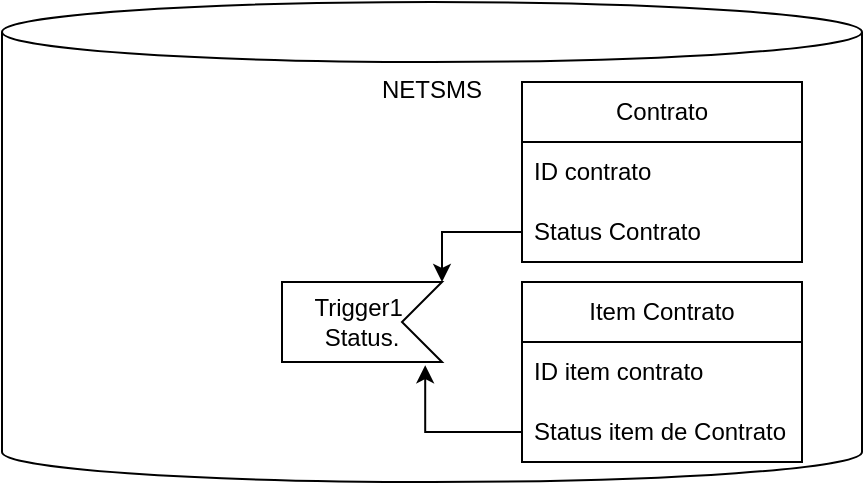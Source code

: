 <mxfile version="24.8.1">
  <diagram name="Página-1" id="986Ps2vfZlasU7t_HNx1">
    <mxGraphModel dx="1050" dy="522" grid="1" gridSize="10" guides="1" tooltips="1" connect="1" arrows="1" fold="1" page="1" pageScale="1" pageWidth="827" pageHeight="1169" math="0" shadow="0">
      <root>
        <mxCell id="0" />
        <mxCell id="1" parent="0" />
        <mxCell id="nsd4AqGxwl4m15xpDFLn-1" value="NETSMS" style="shape=cylinder3;whiteSpace=wrap;html=1;boundedLbl=1;backgroundOutline=1;size=15;verticalAlign=top;" vertex="1" parent="1">
          <mxGeometry x="220" y="230" width="430" height="240" as="geometry" />
        </mxCell>
        <mxCell id="nsd4AqGxwl4m15xpDFLn-2" value="Contrato" style="swimlane;fontStyle=0;childLayout=stackLayout;horizontal=1;startSize=30;horizontalStack=0;resizeParent=1;resizeParentMax=0;resizeLast=0;collapsible=1;marginBottom=0;whiteSpace=wrap;html=1;" vertex="1" parent="1">
          <mxGeometry x="480" y="270" width="140" height="90" as="geometry" />
        </mxCell>
        <mxCell id="nsd4AqGxwl4m15xpDFLn-3" value="ID contrato" style="text;strokeColor=none;fillColor=none;align=left;verticalAlign=middle;spacingLeft=4;spacingRight=4;overflow=hidden;points=[[0,0.5],[1,0.5]];portConstraint=eastwest;rotatable=0;whiteSpace=wrap;html=1;" vertex="1" parent="nsd4AqGxwl4m15xpDFLn-2">
          <mxGeometry y="30" width="140" height="30" as="geometry" />
        </mxCell>
        <mxCell id="nsd4AqGxwl4m15xpDFLn-4" value="Status Contrato" style="text;strokeColor=none;fillColor=none;align=left;verticalAlign=middle;spacingLeft=4;spacingRight=4;overflow=hidden;points=[[0,0.5],[1,0.5]];portConstraint=eastwest;rotatable=0;whiteSpace=wrap;html=1;" vertex="1" parent="nsd4AqGxwl4m15xpDFLn-2">
          <mxGeometry y="60" width="140" height="30" as="geometry" />
        </mxCell>
        <mxCell id="nsd4AqGxwl4m15xpDFLn-6" value="Item Contrato" style="swimlane;fontStyle=0;childLayout=stackLayout;horizontal=1;startSize=30;horizontalStack=0;resizeParent=1;resizeParentMax=0;resizeLast=0;collapsible=1;marginBottom=0;whiteSpace=wrap;html=1;" vertex="1" parent="1">
          <mxGeometry x="480" y="370" width="140" height="90" as="geometry" />
        </mxCell>
        <mxCell id="nsd4AqGxwl4m15xpDFLn-7" value="ID item contrato" style="text;strokeColor=none;fillColor=none;align=left;verticalAlign=middle;spacingLeft=4;spacingRight=4;overflow=hidden;points=[[0,0.5],[1,0.5]];portConstraint=eastwest;rotatable=0;whiteSpace=wrap;html=1;" vertex="1" parent="nsd4AqGxwl4m15xpDFLn-6">
          <mxGeometry y="30" width="140" height="30" as="geometry" />
        </mxCell>
        <mxCell id="nsd4AqGxwl4m15xpDFLn-8" value="Status item de Contrato" style="text;strokeColor=none;fillColor=none;align=left;verticalAlign=middle;spacingLeft=4;spacingRight=4;overflow=hidden;points=[[0,0.5],[1,0.5]];portConstraint=eastwest;rotatable=0;whiteSpace=wrap;html=1;" vertex="1" parent="nsd4AqGxwl4m15xpDFLn-6">
          <mxGeometry y="60" width="140" height="30" as="geometry" />
        </mxCell>
        <mxCell id="nsd4AqGxwl4m15xpDFLn-9" value="Trigger1&amp;nbsp;&lt;div style=&quot;font-size: 12px;&quot;&gt;Status.&lt;/div&gt;" style="html=1;shape=mxgraph.infographic.ribbonSimple;notch1=20;notch2=0;align=center;verticalAlign=middle;fontSize=12;fontStyle=0;flipH=1;fillColor=#FFFFFF;whiteSpace=wrap;" vertex="1" parent="1">
          <mxGeometry x="360" y="370" width="80" height="40" as="geometry" />
        </mxCell>
        <mxCell id="nsd4AqGxwl4m15xpDFLn-10" style="edgeStyle=orthogonalEdgeStyle;rounded=0;orthogonalLoop=1;jettySize=auto;html=1;entryX=0;entryY=0;entryDx=0;entryDy=0;entryPerimeter=0;" edge="1" parent="1" source="nsd4AqGxwl4m15xpDFLn-4" target="nsd4AqGxwl4m15xpDFLn-9">
          <mxGeometry relative="1" as="geometry" />
        </mxCell>
        <mxCell id="nsd4AqGxwl4m15xpDFLn-11" style="edgeStyle=orthogonalEdgeStyle;rounded=0;orthogonalLoop=1;jettySize=auto;html=1;entryX=0.105;entryY=1.04;entryDx=0;entryDy=0;entryPerimeter=0;" edge="1" parent="1" source="nsd4AqGxwl4m15xpDFLn-8" target="nsd4AqGxwl4m15xpDFLn-9">
          <mxGeometry relative="1" as="geometry" />
        </mxCell>
      </root>
    </mxGraphModel>
  </diagram>
</mxfile>
